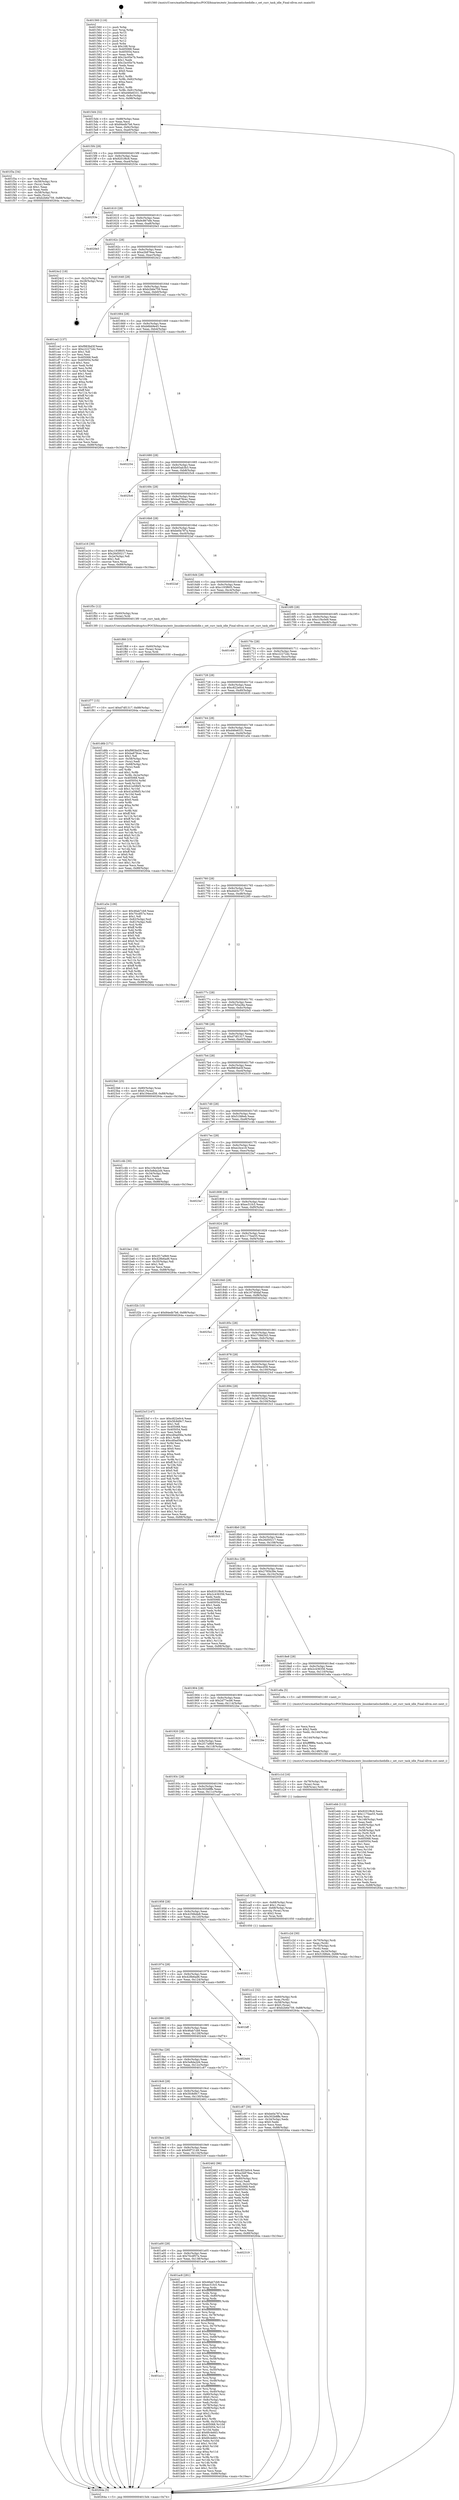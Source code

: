 digraph "0x401560" {
  label = "0x401560 (/mnt/c/Users/mathe/Desktop/tcc/POCII/binaries/extr_linuxkernelschedidle.c_set_curr_task_idle_Final-ollvm.out::main(0))"
  labelloc = "t"
  node[shape=record]

  Entry [label="",width=0.3,height=0.3,shape=circle,fillcolor=black,style=filled]
  "0x4015d4" [label="{
     0x4015d4 [32]\l
     | [instrs]\l
     &nbsp;&nbsp;0x4015d4 \<+6\>: mov -0x88(%rbp),%eax\l
     &nbsp;&nbsp;0x4015da \<+2\>: mov %eax,%ecx\l
     &nbsp;&nbsp;0x4015dc \<+6\>: sub $0x84edb7b6,%ecx\l
     &nbsp;&nbsp;0x4015e2 \<+6\>: mov %eax,-0x9c(%rbp)\l
     &nbsp;&nbsp;0x4015e8 \<+6\>: mov %ecx,-0xa0(%rbp)\l
     &nbsp;&nbsp;0x4015ee \<+6\>: je 0000000000401f3a \<main+0x9da\>\l
  }"]
  "0x401f3a" [label="{
     0x401f3a [34]\l
     | [instrs]\l
     &nbsp;&nbsp;0x401f3a \<+2\>: xor %eax,%eax\l
     &nbsp;&nbsp;0x401f3c \<+4\>: mov -0x58(%rbp),%rcx\l
     &nbsp;&nbsp;0x401f40 \<+2\>: mov (%rcx),%edx\l
     &nbsp;&nbsp;0x401f42 \<+3\>: sub $0x1,%eax\l
     &nbsp;&nbsp;0x401f45 \<+2\>: sub %eax,%edx\l
     &nbsp;&nbsp;0x401f47 \<+4\>: mov -0x58(%rbp),%rcx\l
     &nbsp;&nbsp;0x401f4b \<+2\>: mov %edx,(%rcx)\l
     &nbsp;&nbsp;0x401f4d \<+10\>: movl $0xb2b6e759,-0x88(%rbp)\l
     &nbsp;&nbsp;0x401f57 \<+5\>: jmp 000000000040264a \<main+0x10ea\>\l
  }"]
  "0x4015f4" [label="{
     0x4015f4 [28]\l
     | [instrs]\l
     &nbsp;&nbsp;0x4015f4 \<+5\>: jmp 00000000004015f9 \<main+0x99\>\l
     &nbsp;&nbsp;0x4015f9 \<+6\>: mov -0x9c(%rbp),%eax\l
     &nbsp;&nbsp;0x4015ff \<+5\>: sub $0x9201f6c6,%eax\l
     &nbsp;&nbsp;0x401604 \<+6\>: mov %eax,-0xa4(%rbp)\l
     &nbsp;&nbsp;0x40160a \<+6\>: je 000000000040253e \<main+0xfde\>\l
  }"]
  Exit [label="",width=0.3,height=0.3,shape=circle,fillcolor=black,style=filled,peripheries=2]
  "0x40253e" [label="{
     0x40253e\l
  }", style=dashed]
  "0x401610" [label="{
     0x401610 [28]\l
     | [instrs]\l
     &nbsp;&nbsp;0x401610 \<+5\>: jmp 0000000000401615 \<main+0xb5\>\l
     &nbsp;&nbsp;0x401615 \<+6\>: mov -0x9c(%rbp),%eax\l
     &nbsp;&nbsp;0x40161b \<+5\>: sub $0x9c867efe,%eax\l
     &nbsp;&nbsp;0x401620 \<+6\>: mov %eax,-0xa8(%rbp)\l
     &nbsp;&nbsp;0x401626 \<+6\>: je 00000000004020e3 \<main+0xb83\>\l
  }"]
  "0x401f77" [label="{
     0x401f77 [15]\l
     | [instrs]\l
     &nbsp;&nbsp;0x401f77 \<+10\>: movl $0xd7df1317,-0x88(%rbp)\l
     &nbsp;&nbsp;0x401f81 \<+5\>: jmp 000000000040264a \<main+0x10ea\>\l
  }"]
  "0x4020e3" [label="{
     0x4020e3\l
  }", style=dashed]
  "0x40162c" [label="{
     0x40162c [28]\l
     | [instrs]\l
     &nbsp;&nbsp;0x40162c \<+5\>: jmp 0000000000401631 \<main+0xd1\>\l
     &nbsp;&nbsp;0x401631 \<+6\>: mov -0x9c(%rbp),%eax\l
     &nbsp;&nbsp;0x401637 \<+5\>: sub $0xa2b876ea,%eax\l
     &nbsp;&nbsp;0x40163c \<+6\>: mov %eax,-0xac(%rbp)\l
     &nbsp;&nbsp;0x401642 \<+6\>: je 00000000004024c2 \<main+0xf62\>\l
  }"]
  "0x401f68" [label="{
     0x401f68 [15]\l
     | [instrs]\l
     &nbsp;&nbsp;0x401f68 \<+4\>: mov -0x60(%rbp),%rax\l
     &nbsp;&nbsp;0x401f6c \<+3\>: mov (%rax),%rax\l
     &nbsp;&nbsp;0x401f6f \<+3\>: mov %rax,%rdi\l
     &nbsp;&nbsp;0x401f72 \<+5\>: call 0000000000401030 \<free@plt\>\l
     | [calls]\l
     &nbsp;&nbsp;0x401030 \{1\} (unknown)\l
  }"]
  "0x4024c2" [label="{
     0x4024c2 [18]\l
     | [instrs]\l
     &nbsp;&nbsp;0x4024c2 \<+3\>: mov -0x2c(%rbp),%eax\l
     &nbsp;&nbsp;0x4024c5 \<+4\>: lea -0x28(%rbp),%rsp\l
     &nbsp;&nbsp;0x4024c9 \<+1\>: pop %rbx\l
     &nbsp;&nbsp;0x4024ca \<+2\>: pop %r12\l
     &nbsp;&nbsp;0x4024cc \<+2\>: pop %r13\l
     &nbsp;&nbsp;0x4024ce \<+2\>: pop %r14\l
     &nbsp;&nbsp;0x4024d0 \<+2\>: pop %r15\l
     &nbsp;&nbsp;0x4024d2 \<+1\>: pop %rbp\l
     &nbsp;&nbsp;0x4024d3 \<+1\>: ret\l
  }"]
  "0x401648" [label="{
     0x401648 [28]\l
     | [instrs]\l
     &nbsp;&nbsp;0x401648 \<+5\>: jmp 000000000040164d \<main+0xed\>\l
     &nbsp;&nbsp;0x40164d \<+6\>: mov -0x9c(%rbp),%eax\l
     &nbsp;&nbsp;0x401653 \<+5\>: sub $0xb2b6e759,%eax\l
     &nbsp;&nbsp;0x401658 \<+6\>: mov %eax,-0xb0(%rbp)\l
     &nbsp;&nbsp;0x40165e \<+6\>: je 0000000000401ce2 \<main+0x782\>\l
  }"]
  "0x401ebb" [label="{
     0x401ebb [112]\l
     | [instrs]\l
     &nbsp;&nbsp;0x401ebb \<+5\>: mov $0x9201f6c6,%ecx\l
     &nbsp;&nbsp;0x401ec0 \<+5\>: mov $0x1175ee55,%edx\l
     &nbsp;&nbsp;0x401ec5 \<+2\>: xor %esi,%esi\l
     &nbsp;&nbsp;0x401ec7 \<+6\>: mov -0x148(%rbp),%edi\l
     &nbsp;&nbsp;0x401ecd \<+3\>: imul %eax,%edi\l
     &nbsp;&nbsp;0x401ed0 \<+4\>: mov -0x60(%rbp),%r8\l
     &nbsp;&nbsp;0x401ed4 \<+3\>: mov (%r8),%r8\l
     &nbsp;&nbsp;0x401ed7 \<+4\>: mov -0x58(%rbp),%r9\l
     &nbsp;&nbsp;0x401edb \<+3\>: movslq (%r9),%r9\l
     &nbsp;&nbsp;0x401ede \<+4\>: mov %edi,(%r8,%r9,4)\l
     &nbsp;&nbsp;0x401ee2 \<+7\>: mov 0x405068,%eax\l
     &nbsp;&nbsp;0x401ee9 \<+7\>: mov 0x405054,%edi\l
     &nbsp;&nbsp;0x401ef0 \<+3\>: sub $0x1,%esi\l
     &nbsp;&nbsp;0x401ef3 \<+3\>: mov %eax,%r10d\l
     &nbsp;&nbsp;0x401ef6 \<+3\>: add %esi,%r10d\l
     &nbsp;&nbsp;0x401ef9 \<+4\>: imul %r10d,%eax\l
     &nbsp;&nbsp;0x401efd \<+3\>: and $0x1,%eax\l
     &nbsp;&nbsp;0x401f00 \<+3\>: cmp $0x0,%eax\l
     &nbsp;&nbsp;0x401f03 \<+4\>: sete %r11b\l
     &nbsp;&nbsp;0x401f07 \<+3\>: cmp $0xa,%edi\l
     &nbsp;&nbsp;0x401f0a \<+3\>: setl %bl\l
     &nbsp;&nbsp;0x401f0d \<+3\>: mov %r11b,%r14b\l
     &nbsp;&nbsp;0x401f10 \<+3\>: and %bl,%r14b\l
     &nbsp;&nbsp;0x401f13 \<+3\>: xor %bl,%r11b\l
     &nbsp;&nbsp;0x401f16 \<+3\>: or %r11b,%r14b\l
     &nbsp;&nbsp;0x401f19 \<+4\>: test $0x1,%r14b\l
     &nbsp;&nbsp;0x401f1d \<+3\>: cmovne %edx,%ecx\l
     &nbsp;&nbsp;0x401f20 \<+6\>: mov %ecx,-0x88(%rbp)\l
     &nbsp;&nbsp;0x401f26 \<+5\>: jmp 000000000040264a \<main+0x10ea\>\l
  }"]
  "0x401ce2" [label="{
     0x401ce2 [137]\l
     | [instrs]\l
     &nbsp;&nbsp;0x401ce2 \<+5\>: mov $0xf983bd3f,%eax\l
     &nbsp;&nbsp;0x401ce7 \<+5\>: mov $0xc22272dc,%ecx\l
     &nbsp;&nbsp;0x401cec \<+2\>: mov $0x1,%dl\l
     &nbsp;&nbsp;0x401cee \<+2\>: xor %esi,%esi\l
     &nbsp;&nbsp;0x401cf0 \<+7\>: mov 0x405068,%edi\l
     &nbsp;&nbsp;0x401cf7 \<+8\>: mov 0x405054,%r8d\l
     &nbsp;&nbsp;0x401cff \<+3\>: sub $0x1,%esi\l
     &nbsp;&nbsp;0x401d02 \<+3\>: mov %edi,%r9d\l
     &nbsp;&nbsp;0x401d05 \<+3\>: add %esi,%r9d\l
     &nbsp;&nbsp;0x401d08 \<+4\>: imul %r9d,%edi\l
     &nbsp;&nbsp;0x401d0c \<+3\>: and $0x1,%edi\l
     &nbsp;&nbsp;0x401d0f \<+3\>: cmp $0x0,%edi\l
     &nbsp;&nbsp;0x401d12 \<+4\>: sete %r10b\l
     &nbsp;&nbsp;0x401d16 \<+4\>: cmp $0xa,%r8d\l
     &nbsp;&nbsp;0x401d1a \<+4\>: setl %r11b\l
     &nbsp;&nbsp;0x401d1e \<+3\>: mov %r10b,%bl\l
     &nbsp;&nbsp;0x401d21 \<+3\>: xor $0xff,%bl\l
     &nbsp;&nbsp;0x401d24 \<+3\>: mov %r11b,%r14b\l
     &nbsp;&nbsp;0x401d27 \<+4\>: xor $0xff,%r14b\l
     &nbsp;&nbsp;0x401d2b \<+3\>: xor $0x0,%dl\l
     &nbsp;&nbsp;0x401d2e \<+3\>: mov %bl,%r15b\l
     &nbsp;&nbsp;0x401d31 \<+4\>: and $0x0,%r15b\l
     &nbsp;&nbsp;0x401d35 \<+3\>: and %dl,%r10b\l
     &nbsp;&nbsp;0x401d38 \<+3\>: mov %r14b,%r12b\l
     &nbsp;&nbsp;0x401d3b \<+4\>: and $0x0,%r12b\l
     &nbsp;&nbsp;0x401d3f \<+3\>: and %dl,%r11b\l
     &nbsp;&nbsp;0x401d42 \<+3\>: or %r10b,%r15b\l
     &nbsp;&nbsp;0x401d45 \<+3\>: or %r11b,%r12b\l
     &nbsp;&nbsp;0x401d48 \<+3\>: xor %r12b,%r15b\l
     &nbsp;&nbsp;0x401d4b \<+3\>: or %r14b,%bl\l
     &nbsp;&nbsp;0x401d4e \<+3\>: xor $0xff,%bl\l
     &nbsp;&nbsp;0x401d51 \<+3\>: or $0x0,%dl\l
     &nbsp;&nbsp;0x401d54 \<+2\>: and %dl,%bl\l
     &nbsp;&nbsp;0x401d56 \<+3\>: or %bl,%r15b\l
     &nbsp;&nbsp;0x401d59 \<+4\>: test $0x1,%r15b\l
     &nbsp;&nbsp;0x401d5d \<+3\>: cmovne %ecx,%eax\l
     &nbsp;&nbsp;0x401d60 \<+6\>: mov %eax,-0x88(%rbp)\l
     &nbsp;&nbsp;0x401d66 \<+5\>: jmp 000000000040264a \<main+0x10ea\>\l
  }"]
  "0x401664" [label="{
     0x401664 [28]\l
     | [instrs]\l
     &nbsp;&nbsp;0x401664 \<+5\>: jmp 0000000000401669 \<main+0x109\>\l
     &nbsp;&nbsp;0x401669 \<+6\>: mov -0x9c(%rbp),%eax\l
     &nbsp;&nbsp;0x40166f \<+5\>: sub $0xb6bb9e45,%eax\l
     &nbsp;&nbsp;0x401674 \<+6\>: mov %eax,-0xb4(%rbp)\l
     &nbsp;&nbsp;0x40167a \<+6\>: je 0000000000402254 \<main+0xcf4\>\l
  }"]
  "0x401e8f" [label="{
     0x401e8f [44]\l
     | [instrs]\l
     &nbsp;&nbsp;0x401e8f \<+2\>: xor %ecx,%ecx\l
     &nbsp;&nbsp;0x401e91 \<+5\>: mov $0x2,%edx\l
     &nbsp;&nbsp;0x401e96 \<+6\>: mov %edx,-0x144(%rbp)\l
     &nbsp;&nbsp;0x401e9c \<+1\>: cltd\l
     &nbsp;&nbsp;0x401e9d \<+6\>: mov -0x144(%rbp),%esi\l
     &nbsp;&nbsp;0x401ea3 \<+2\>: idiv %esi\l
     &nbsp;&nbsp;0x401ea5 \<+6\>: imul $0xfffffffe,%edx,%edx\l
     &nbsp;&nbsp;0x401eab \<+3\>: sub $0x1,%ecx\l
     &nbsp;&nbsp;0x401eae \<+2\>: sub %ecx,%edx\l
     &nbsp;&nbsp;0x401eb0 \<+6\>: mov %edx,-0x148(%rbp)\l
     &nbsp;&nbsp;0x401eb6 \<+5\>: call 0000000000401160 \<next_i\>\l
     | [calls]\l
     &nbsp;&nbsp;0x401160 \{1\} (/mnt/c/Users/mathe/Desktop/tcc/POCII/binaries/extr_linuxkernelschedidle.c_set_curr_task_idle_Final-ollvm.out::next_i)\l
  }"]
  "0x402254" [label="{
     0x402254\l
  }", style=dashed]
  "0x401680" [label="{
     0x401680 [28]\l
     | [instrs]\l
     &nbsp;&nbsp;0x401680 \<+5\>: jmp 0000000000401685 \<main+0x125\>\l
     &nbsp;&nbsp;0x401685 \<+6\>: mov -0x9c(%rbp),%eax\l
     &nbsp;&nbsp;0x40168b \<+5\>: sub $0xb93ab3b3,%eax\l
     &nbsp;&nbsp;0x401690 \<+6\>: mov %eax,-0xb8(%rbp)\l
     &nbsp;&nbsp;0x401696 \<+6\>: je 00000000004025c6 \<main+0x1066\>\l
  }"]
  "0x401cc2" [label="{
     0x401cc2 [32]\l
     | [instrs]\l
     &nbsp;&nbsp;0x401cc2 \<+4\>: mov -0x60(%rbp),%rdi\l
     &nbsp;&nbsp;0x401cc6 \<+3\>: mov %rax,(%rdi)\l
     &nbsp;&nbsp;0x401cc9 \<+4\>: mov -0x58(%rbp),%rax\l
     &nbsp;&nbsp;0x401ccd \<+6\>: movl $0x0,(%rax)\l
     &nbsp;&nbsp;0x401cd3 \<+10\>: movl $0xb2b6e759,-0x88(%rbp)\l
     &nbsp;&nbsp;0x401cdd \<+5\>: jmp 000000000040264a \<main+0x10ea\>\l
  }"]
  "0x4025c6" [label="{
     0x4025c6\l
  }", style=dashed]
  "0x40169c" [label="{
     0x40169c [28]\l
     | [instrs]\l
     &nbsp;&nbsp;0x40169c \<+5\>: jmp 00000000004016a1 \<main+0x141\>\l
     &nbsp;&nbsp;0x4016a1 \<+6\>: mov -0x9c(%rbp),%eax\l
     &nbsp;&nbsp;0x4016a7 \<+5\>: sub $0xba878cec,%eax\l
     &nbsp;&nbsp;0x4016ac \<+6\>: mov %eax,-0xbc(%rbp)\l
     &nbsp;&nbsp;0x4016b2 \<+6\>: je 0000000000401e16 \<main+0x8b6\>\l
  }"]
  "0x401c2d" [label="{
     0x401c2d [30]\l
     | [instrs]\l
     &nbsp;&nbsp;0x401c2d \<+4\>: mov -0x70(%rbp),%rdi\l
     &nbsp;&nbsp;0x401c31 \<+2\>: mov %eax,(%rdi)\l
     &nbsp;&nbsp;0x401c33 \<+4\>: mov -0x70(%rbp),%rdi\l
     &nbsp;&nbsp;0x401c37 \<+2\>: mov (%rdi),%eax\l
     &nbsp;&nbsp;0x401c39 \<+3\>: mov %eax,-0x34(%rbp)\l
     &nbsp;&nbsp;0x401c3c \<+10\>: movl $0x51fd6eb,-0x88(%rbp)\l
     &nbsp;&nbsp;0x401c46 \<+5\>: jmp 000000000040264a \<main+0x10ea\>\l
  }"]
  "0x401e16" [label="{
     0x401e16 [30]\l
     | [instrs]\l
     &nbsp;&nbsp;0x401e16 \<+5\>: mov $0xc193f605,%eax\l
     &nbsp;&nbsp;0x401e1b \<+5\>: mov $0x26d50217,%ecx\l
     &nbsp;&nbsp;0x401e20 \<+3\>: mov -0x2e(%rbp),%dl\l
     &nbsp;&nbsp;0x401e23 \<+3\>: test $0x1,%dl\l
     &nbsp;&nbsp;0x401e26 \<+3\>: cmovne %ecx,%eax\l
     &nbsp;&nbsp;0x401e29 \<+6\>: mov %eax,-0x88(%rbp)\l
     &nbsp;&nbsp;0x401e2f \<+5\>: jmp 000000000040264a \<main+0x10ea\>\l
  }"]
  "0x4016b8" [label="{
     0x4016b8 [28]\l
     | [instrs]\l
     &nbsp;&nbsp;0x4016b8 \<+5\>: jmp 00000000004016bd \<main+0x15d\>\l
     &nbsp;&nbsp;0x4016bd \<+6\>: mov -0x9c(%rbp),%eax\l
     &nbsp;&nbsp;0x4016c3 \<+5\>: sub $0xbe0a787a,%eax\l
     &nbsp;&nbsp;0x4016c8 \<+6\>: mov %eax,-0xc0(%rbp)\l
     &nbsp;&nbsp;0x4016ce \<+6\>: je 00000000004022af \<main+0xd4f\>\l
  }"]
  "0x401a1c" [label="{
     0x401a1c\l
  }", style=dashed]
  "0x4022af" [label="{
     0x4022af\l
  }", style=dashed]
  "0x4016d4" [label="{
     0x4016d4 [28]\l
     | [instrs]\l
     &nbsp;&nbsp;0x4016d4 \<+5\>: jmp 00000000004016d9 \<main+0x179\>\l
     &nbsp;&nbsp;0x4016d9 \<+6\>: mov -0x9c(%rbp),%eax\l
     &nbsp;&nbsp;0x4016df \<+5\>: sub $0xc193f605,%eax\l
     &nbsp;&nbsp;0x4016e4 \<+6\>: mov %eax,-0xc4(%rbp)\l
     &nbsp;&nbsp;0x4016ea \<+6\>: je 0000000000401f5c \<main+0x9fc\>\l
  }"]
  "0x401ac8" [label="{
     0x401ac8 [281]\l
     | [instrs]\l
     &nbsp;&nbsp;0x401ac8 \<+5\>: mov $0x46ab7cb9,%eax\l
     &nbsp;&nbsp;0x401acd \<+5\>: mov $0xec51fc5,%ecx\l
     &nbsp;&nbsp;0x401ad2 \<+3\>: mov %rsp,%rdx\l
     &nbsp;&nbsp;0x401ad5 \<+4\>: add $0xfffffffffffffff0,%rdx\l
     &nbsp;&nbsp;0x401ad9 \<+3\>: mov %rdx,%rsp\l
     &nbsp;&nbsp;0x401adc \<+4\>: mov %rdx,-0x80(%rbp)\l
     &nbsp;&nbsp;0x401ae0 \<+3\>: mov %rsp,%rdx\l
     &nbsp;&nbsp;0x401ae3 \<+4\>: add $0xfffffffffffffff0,%rdx\l
     &nbsp;&nbsp;0x401ae7 \<+3\>: mov %rdx,%rsp\l
     &nbsp;&nbsp;0x401aea \<+3\>: mov %rsp,%rsi\l
     &nbsp;&nbsp;0x401aed \<+4\>: add $0xfffffffffffffff0,%rsi\l
     &nbsp;&nbsp;0x401af1 \<+3\>: mov %rsi,%rsp\l
     &nbsp;&nbsp;0x401af4 \<+4\>: mov %rsi,-0x78(%rbp)\l
     &nbsp;&nbsp;0x401af8 \<+3\>: mov %rsp,%rsi\l
     &nbsp;&nbsp;0x401afb \<+4\>: add $0xfffffffffffffff0,%rsi\l
     &nbsp;&nbsp;0x401aff \<+3\>: mov %rsi,%rsp\l
     &nbsp;&nbsp;0x401b02 \<+4\>: mov %rsi,-0x70(%rbp)\l
     &nbsp;&nbsp;0x401b06 \<+3\>: mov %rsp,%rsi\l
     &nbsp;&nbsp;0x401b09 \<+4\>: add $0xfffffffffffffff0,%rsi\l
     &nbsp;&nbsp;0x401b0d \<+3\>: mov %rsi,%rsp\l
     &nbsp;&nbsp;0x401b10 \<+4\>: mov %rsi,-0x68(%rbp)\l
     &nbsp;&nbsp;0x401b14 \<+3\>: mov %rsp,%rsi\l
     &nbsp;&nbsp;0x401b17 \<+4\>: add $0xfffffffffffffff0,%rsi\l
     &nbsp;&nbsp;0x401b1b \<+3\>: mov %rsi,%rsp\l
     &nbsp;&nbsp;0x401b1e \<+4\>: mov %rsi,-0x60(%rbp)\l
     &nbsp;&nbsp;0x401b22 \<+3\>: mov %rsp,%rsi\l
     &nbsp;&nbsp;0x401b25 \<+4\>: add $0xfffffffffffffff0,%rsi\l
     &nbsp;&nbsp;0x401b29 \<+3\>: mov %rsi,%rsp\l
     &nbsp;&nbsp;0x401b2c \<+4\>: mov %rsi,-0x58(%rbp)\l
     &nbsp;&nbsp;0x401b30 \<+3\>: mov %rsp,%rsi\l
     &nbsp;&nbsp;0x401b33 \<+4\>: add $0xfffffffffffffff0,%rsi\l
     &nbsp;&nbsp;0x401b37 \<+3\>: mov %rsi,%rsp\l
     &nbsp;&nbsp;0x401b3a \<+4\>: mov %rsi,-0x50(%rbp)\l
     &nbsp;&nbsp;0x401b3e \<+3\>: mov %rsp,%rsi\l
     &nbsp;&nbsp;0x401b41 \<+4\>: add $0xfffffffffffffff0,%rsi\l
     &nbsp;&nbsp;0x401b45 \<+3\>: mov %rsi,%rsp\l
     &nbsp;&nbsp;0x401b48 \<+4\>: mov %rsi,-0x48(%rbp)\l
     &nbsp;&nbsp;0x401b4c \<+3\>: mov %rsp,%rsi\l
     &nbsp;&nbsp;0x401b4f \<+4\>: add $0xfffffffffffffff0,%rsi\l
     &nbsp;&nbsp;0x401b53 \<+3\>: mov %rsi,%rsp\l
     &nbsp;&nbsp;0x401b56 \<+4\>: mov %rsi,-0x40(%rbp)\l
     &nbsp;&nbsp;0x401b5a \<+4\>: mov -0x80(%rbp),%rsi\l
     &nbsp;&nbsp;0x401b5e \<+6\>: movl $0x0,(%rsi)\l
     &nbsp;&nbsp;0x401b64 \<+6\>: mov -0x8c(%rbp),%edi\l
     &nbsp;&nbsp;0x401b6a \<+2\>: mov %edi,(%rdx)\l
     &nbsp;&nbsp;0x401b6c \<+4\>: mov -0x78(%rbp),%rsi\l
     &nbsp;&nbsp;0x401b70 \<+7\>: mov -0x98(%rbp),%r8\l
     &nbsp;&nbsp;0x401b77 \<+3\>: mov %r8,(%rsi)\l
     &nbsp;&nbsp;0x401b7a \<+3\>: cmpl $0x2,(%rdx)\l
     &nbsp;&nbsp;0x401b7d \<+4\>: setne %r9b\l
     &nbsp;&nbsp;0x401b81 \<+4\>: and $0x1,%r9b\l
     &nbsp;&nbsp;0x401b85 \<+4\>: mov %r9b,-0x35(%rbp)\l
     &nbsp;&nbsp;0x401b89 \<+8\>: mov 0x405068,%r10d\l
     &nbsp;&nbsp;0x401b91 \<+8\>: mov 0x405054,%r11d\l
     &nbsp;&nbsp;0x401b99 \<+3\>: mov %r10d,%ebx\l
     &nbsp;&nbsp;0x401b9c \<+6\>: add $0x6fc4efd3,%ebx\l
     &nbsp;&nbsp;0x401ba2 \<+3\>: sub $0x1,%ebx\l
     &nbsp;&nbsp;0x401ba5 \<+6\>: sub $0x6fc4efd3,%ebx\l
     &nbsp;&nbsp;0x401bab \<+4\>: imul %ebx,%r10d\l
     &nbsp;&nbsp;0x401baf \<+4\>: and $0x1,%r10d\l
     &nbsp;&nbsp;0x401bb3 \<+4\>: cmp $0x0,%r10d\l
     &nbsp;&nbsp;0x401bb7 \<+4\>: sete %r9b\l
     &nbsp;&nbsp;0x401bbb \<+4\>: cmp $0xa,%r11d\l
     &nbsp;&nbsp;0x401bbf \<+4\>: setl %r14b\l
     &nbsp;&nbsp;0x401bc3 \<+3\>: mov %r9b,%r15b\l
     &nbsp;&nbsp;0x401bc6 \<+3\>: and %r14b,%r15b\l
     &nbsp;&nbsp;0x401bc9 \<+3\>: xor %r14b,%r9b\l
     &nbsp;&nbsp;0x401bcc \<+3\>: or %r9b,%r15b\l
     &nbsp;&nbsp;0x401bcf \<+4\>: test $0x1,%r15b\l
     &nbsp;&nbsp;0x401bd3 \<+3\>: cmovne %ecx,%eax\l
     &nbsp;&nbsp;0x401bd6 \<+6\>: mov %eax,-0x88(%rbp)\l
     &nbsp;&nbsp;0x401bdc \<+5\>: jmp 000000000040264a \<main+0x10ea\>\l
  }"]
  "0x401f5c" [label="{
     0x401f5c [12]\l
     | [instrs]\l
     &nbsp;&nbsp;0x401f5c \<+4\>: mov -0x60(%rbp),%rax\l
     &nbsp;&nbsp;0x401f60 \<+3\>: mov (%rax),%rdi\l
     &nbsp;&nbsp;0x401f63 \<+5\>: call 00000000004013f0 \<set_curr_task_idle\>\l
     | [calls]\l
     &nbsp;&nbsp;0x4013f0 \{1\} (/mnt/c/Users/mathe/Desktop/tcc/POCII/binaries/extr_linuxkernelschedidle.c_set_curr_task_idle_Final-ollvm.out::set_curr_task_idle)\l
  }"]
  "0x4016f0" [label="{
     0x4016f0 [28]\l
     | [instrs]\l
     &nbsp;&nbsp;0x4016f0 \<+5\>: jmp 00000000004016f5 \<main+0x195\>\l
     &nbsp;&nbsp;0x4016f5 \<+6\>: mov -0x9c(%rbp),%eax\l
     &nbsp;&nbsp;0x4016fb \<+5\>: sub $0xc1f4c0e9,%eax\l
     &nbsp;&nbsp;0x401700 \<+6\>: mov %eax,-0xc8(%rbp)\l
     &nbsp;&nbsp;0x401706 \<+6\>: je 0000000000401c69 \<main+0x709\>\l
  }"]
  "0x401a00" [label="{
     0x401a00 [28]\l
     | [instrs]\l
     &nbsp;&nbsp;0x401a00 \<+5\>: jmp 0000000000401a05 \<main+0x4a5\>\l
     &nbsp;&nbsp;0x401a05 \<+6\>: mov -0x9c(%rbp),%eax\l
     &nbsp;&nbsp;0x401a0b \<+5\>: sub $0x70cdf57e,%eax\l
     &nbsp;&nbsp;0x401a10 \<+6\>: mov %eax,-0x138(%rbp)\l
     &nbsp;&nbsp;0x401a16 \<+6\>: je 0000000000401ac8 \<main+0x568\>\l
  }"]
  "0x401c69" [label="{
     0x401c69\l
  }", style=dashed]
  "0x40170c" [label="{
     0x40170c [28]\l
     | [instrs]\l
     &nbsp;&nbsp;0x40170c \<+5\>: jmp 0000000000401711 \<main+0x1b1\>\l
     &nbsp;&nbsp;0x401711 \<+6\>: mov -0x9c(%rbp),%eax\l
     &nbsp;&nbsp;0x401717 \<+5\>: sub $0xc22272dc,%eax\l
     &nbsp;&nbsp;0x40171c \<+6\>: mov %eax,-0xcc(%rbp)\l
     &nbsp;&nbsp;0x401722 \<+6\>: je 0000000000401d6b \<main+0x80b\>\l
  }"]
  "0x402319" [label="{
     0x402319\l
  }", style=dashed]
  "0x401d6b" [label="{
     0x401d6b [171]\l
     | [instrs]\l
     &nbsp;&nbsp;0x401d6b \<+5\>: mov $0xf983bd3f,%eax\l
     &nbsp;&nbsp;0x401d70 \<+5\>: mov $0xba878cec,%ecx\l
     &nbsp;&nbsp;0x401d75 \<+2\>: mov $0x1,%dl\l
     &nbsp;&nbsp;0x401d77 \<+4\>: mov -0x58(%rbp),%rsi\l
     &nbsp;&nbsp;0x401d7b \<+2\>: mov (%rsi),%edi\l
     &nbsp;&nbsp;0x401d7d \<+4\>: mov -0x68(%rbp),%rsi\l
     &nbsp;&nbsp;0x401d81 \<+2\>: cmp (%rsi),%edi\l
     &nbsp;&nbsp;0x401d83 \<+4\>: setl %r8b\l
     &nbsp;&nbsp;0x401d87 \<+4\>: and $0x1,%r8b\l
     &nbsp;&nbsp;0x401d8b \<+4\>: mov %r8b,-0x2e(%rbp)\l
     &nbsp;&nbsp;0x401d8f \<+7\>: mov 0x405068,%edi\l
     &nbsp;&nbsp;0x401d96 \<+8\>: mov 0x405054,%r9d\l
     &nbsp;&nbsp;0x401d9e \<+3\>: mov %edi,%r10d\l
     &nbsp;&nbsp;0x401da1 \<+7\>: add $0x41a59bf3,%r10d\l
     &nbsp;&nbsp;0x401da8 \<+4\>: sub $0x1,%r10d\l
     &nbsp;&nbsp;0x401dac \<+7\>: sub $0x41a59bf3,%r10d\l
     &nbsp;&nbsp;0x401db3 \<+4\>: imul %r10d,%edi\l
     &nbsp;&nbsp;0x401db7 \<+3\>: and $0x1,%edi\l
     &nbsp;&nbsp;0x401dba \<+3\>: cmp $0x0,%edi\l
     &nbsp;&nbsp;0x401dbd \<+4\>: sete %r8b\l
     &nbsp;&nbsp;0x401dc1 \<+4\>: cmp $0xa,%r9d\l
     &nbsp;&nbsp;0x401dc5 \<+4\>: setl %r11b\l
     &nbsp;&nbsp;0x401dc9 \<+3\>: mov %r8b,%bl\l
     &nbsp;&nbsp;0x401dcc \<+3\>: xor $0xff,%bl\l
     &nbsp;&nbsp;0x401dcf \<+3\>: mov %r11b,%r14b\l
     &nbsp;&nbsp;0x401dd2 \<+4\>: xor $0xff,%r14b\l
     &nbsp;&nbsp;0x401dd6 \<+3\>: xor $0x0,%dl\l
     &nbsp;&nbsp;0x401dd9 \<+3\>: mov %bl,%r15b\l
     &nbsp;&nbsp;0x401ddc \<+4\>: and $0x0,%r15b\l
     &nbsp;&nbsp;0x401de0 \<+3\>: and %dl,%r8b\l
     &nbsp;&nbsp;0x401de3 \<+3\>: mov %r14b,%r12b\l
     &nbsp;&nbsp;0x401de6 \<+4\>: and $0x0,%r12b\l
     &nbsp;&nbsp;0x401dea \<+3\>: and %dl,%r11b\l
     &nbsp;&nbsp;0x401ded \<+3\>: or %r8b,%r15b\l
     &nbsp;&nbsp;0x401df0 \<+3\>: or %r11b,%r12b\l
     &nbsp;&nbsp;0x401df3 \<+3\>: xor %r12b,%r15b\l
     &nbsp;&nbsp;0x401df6 \<+3\>: or %r14b,%bl\l
     &nbsp;&nbsp;0x401df9 \<+3\>: xor $0xff,%bl\l
     &nbsp;&nbsp;0x401dfc \<+3\>: or $0x0,%dl\l
     &nbsp;&nbsp;0x401dff \<+2\>: and %dl,%bl\l
     &nbsp;&nbsp;0x401e01 \<+3\>: or %bl,%r15b\l
     &nbsp;&nbsp;0x401e04 \<+4\>: test $0x1,%r15b\l
     &nbsp;&nbsp;0x401e08 \<+3\>: cmovne %ecx,%eax\l
     &nbsp;&nbsp;0x401e0b \<+6\>: mov %eax,-0x88(%rbp)\l
     &nbsp;&nbsp;0x401e11 \<+5\>: jmp 000000000040264a \<main+0x10ea\>\l
  }"]
  "0x401728" [label="{
     0x401728 [28]\l
     | [instrs]\l
     &nbsp;&nbsp;0x401728 \<+5\>: jmp 000000000040172d \<main+0x1cd\>\l
     &nbsp;&nbsp;0x40172d \<+6\>: mov -0x9c(%rbp),%eax\l
     &nbsp;&nbsp;0x401733 \<+5\>: sub $0xc822e0c4,%eax\l
     &nbsp;&nbsp;0x401738 \<+6\>: mov %eax,-0xd0(%rbp)\l
     &nbsp;&nbsp;0x40173e \<+6\>: je 0000000000402635 \<main+0x10d5\>\l
  }"]
  "0x4019e4" [label="{
     0x4019e4 [28]\l
     | [instrs]\l
     &nbsp;&nbsp;0x4019e4 \<+5\>: jmp 00000000004019e9 \<main+0x489\>\l
     &nbsp;&nbsp;0x4019e9 \<+6\>: mov -0x9c(%rbp),%eax\l
     &nbsp;&nbsp;0x4019ef \<+5\>: sub $0x60f72149,%eax\l
     &nbsp;&nbsp;0x4019f4 \<+6\>: mov %eax,-0x134(%rbp)\l
     &nbsp;&nbsp;0x4019fa \<+6\>: je 0000000000402319 \<main+0xdb9\>\l
  }"]
  "0x402635" [label="{
     0x402635\l
  }", style=dashed]
  "0x401744" [label="{
     0x401744 [28]\l
     | [instrs]\l
     &nbsp;&nbsp;0x401744 \<+5\>: jmp 0000000000401749 \<main+0x1e9\>\l
     &nbsp;&nbsp;0x401749 \<+6\>: mov -0x9c(%rbp),%eax\l
     &nbsp;&nbsp;0x40174f \<+5\>: sub $0xd46e6331,%eax\l
     &nbsp;&nbsp;0x401754 \<+6\>: mov %eax,-0xd4(%rbp)\l
     &nbsp;&nbsp;0x40175a \<+6\>: je 0000000000401a5e \<main+0x4fe\>\l
  }"]
  "0x402462" [label="{
     0x402462 [96]\l
     | [instrs]\l
     &nbsp;&nbsp;0x402462 \<+5\>: mov $0xc822e0c4,%eax\l
     &nbsp;&nbsp;0x402467 \<+5\>: mov $0xa2b876ea,%ecx\l
     &nbsp;&nbsp;0x40246c \<+2\>: xor %edx,%edx\l
     &nbsp;&nbsp;0x40246e \<+4\>: mov -0x80(%rbp),%rsi\l
     &nbsp;&nbsp;0x402472 \<+2\>: mov (%rsi),%edi\l
     &nbsp;&nbsp;0x402474 \<+3\>: mov %edi,-0x2c(%rbp)\l
     &nbsp;&nbsp;0x402477 \<+7\>: mov 0x405068,%edi\l
     &nbsp;&nbsp;0x40247e \<+8\>: mov 0x405054,%r8d\l
     &nbsp;&nbsp;0x402486 \<+3\>: sub $0x1,%edx\l
     &nbsp;&nbsp;0x402489 \<+3\>: mov %edi,%r9d\l
     &nbsp;&nbsp;0x40248c \<+3\>: add %edx,%r9d\l
     &nbsp;&nbsp;0x40248f \<+4\>: imul %r9d,%edi\l
     &nbsp;&nbsp;0x402493 \<+3\>: and $0x1,%edi\l
     &nbsp;&nbsp;0x402496 \<+3\>: cmp $0x0,%edi\l
     &nbsp;&nbsp;0x402499 \<+4\>: sete %r10b\l
     &nbsp;&nbsp;0x40249d \<+4\>: cmp $0xa,%r8d\l
     &nbsp;&nbsp;0x4024a1 \<+4\>: setl %r11b\l
     &nbsp;&nbsp;0x4024a5 \<+3\>: mov %r10b,%bl\l
     &nbsp;&nbsp;0x4024a8 \<+3\>: and %r11b,%bl\l
     &nbsp;&nbsp;0x4024ab \<+3\>: xor %r11b,%r10b\l
     &nbsp;&nbsp;0x4024ae \<+3\>: or %r10b,%bl\l
     &nbsp;&nbsp;0x4024b1 \<+3\>: test $0x1,%bl\l
     &nbsp;&nbsp;0x4024b4 \<+3\>: cmovne %ecx,%eax\l
     &nbsp;&nbsp;0x4024b7 \<+6\>: mov %eax,-0x88(%rbp)\l
     &nbsp;&nbsp;0x4024bd \<+5\>: jmp 000000000040264a \<main+0x10ea\>\l
  }"]
  "0x401a5e" [label="{
     0x401a5e [106]\l
     | [instrs]\l
     &nbsp;&nbsp;0x401a5e \<+5\>: mov $0x46ab7cb9,%eax\l
     &nbsp;&nbsp;0x401a63 \<+5\>: mov $0x70cdf57e,%ecx\l
     &nbsp;&nbsp;0x401a68 \<+2\>: mov $0x1,%dl\l
     &nbsp;&nbsp;0x401a6a \<+7\>: mov -0x82(%rbp),%sil\l
     &nbsp;&nbsp;0x401a71 \<+7\>: mov -0x81(%rbp),%dil\l
     &nbsp;&nbsp;0x401a78 \<+3\>: mov %sil,%r8b\l
     &nbsp;&nbsp;0x401a7b \<+4\>: xor $0xff,%r8b\l
     &nbsp;&nbsp;0x401a7f \<+3\>: mov %dil,%r9b\l
     &nbsp;&nbsp;0x401a82 \<+4\>: xor $0xff,%r9b\l
     &nbsp;&nbsp;0x401a86 \<+3\>: xor $0x0,%dl\l
     &nbsp;&nbsp;0x401a89 \<+3\>: mov %r8b,%r10b\l
     &nbsp;&nbsp;0x401a8c \<+4\>: and $0x0,%r10b\l
     &nbsp;&nbsp;0x401a90 \<+3\>: and %dl,%sil\l
     &nbsp;&nbsp;0x401a93 \<+3\>: mov %r9b,%r11b\l
     &nbsp;&nbsp;0x401a96 \<+4\>: and $0x0,%r11b\l
     &nbsp;&nbsp;0x401a9a \<+3\>: and %dl,%dil\l
     &nbsp;&nbsp;0x401a9d \<+3\>: or %sil,%r10b\l
     &nbsp;&nbsp;0x401aa0 \<+3\>: or %dil,%r11b\l
     &nbsp;&nbsp;0x401aa3 \<+3\>: xor %r11b,%r10b\l
     &nbsp;&nbsp;0x401aa6 \<+3\>: or %r9b,%r8b\l
     &nbsp;&nbsp;0x401aa9 \<+4\>: xor $0xff,%r8b\l
     &nbsp;&nbsp;0x401aad \<+3\>: or $0x0,%dl\l
     &nbsp;&nbsp;0x401ab0 \<+3\>: and %dl,%r8b\l
     &nbsp;&nbsp;0x401ab3 \<+3\>: or %r8b,%r10b\l
     &nbsp;&nbsp;0x401ab6 \<+4\>: test $0x1,%r10b\l
     &nbsp;&nbsp;0x401aba \<+3\>: cmovne %ecx,%eax\l
     &nbsp;&nbsp;0x401abd \<+6\>: mov %eax,-0x88(%rbp)\l
     &nbsp;&nbsp;0x401ac3 \<+5\>: jmp 000000000040264a \<main+0x10ea\>\l
  }"]
  "0x401760" [label="{
     0x401760 [28]\l
     | [instrs]\l
     &nbsp;&nbsp;0x401760 \<+5\>: jmp 0000000000401765 \<main+0x205\>\l
     &nbsp;&nbsp;0x401765 \<+6\>: mov -0x9c(%rbp),%eax\l
     &nbsp;&nbsp;0x40176b \<+5\>: sub $0xd4d3c737,%eax\l
     &nbsp;&nbsp;0x401770 \<+6\>: mov %eax,-0xd8(%rbp)\l
     &nbsp;&nbsp;0x401776 \<+6\>: je 0000000000402285 \<main+0xd25\>\l
  }"]
  "0x40264a" [label="{
     0x40264a [5]\l
     | [instrs]\l
     &nbsp;&nbsp;0x40264a \<+5\>: jmp 00000000004015d4 \<main+0x74\>\l
  }"]
  "0x401560" [label="{
     0x401560 [116]\l
     | [instrs]\l
     &nbsp;&nbsp;0x401560 \<+1\>: push %rbp\l
     &nbsp;&nbsp;0x401561 \<+3\>: mov %rsp,%rbp\l
     &nbsp;&nbsp;0x401564 \<+2\>: push %r15\l
     &nbsp;&nbsp;0x401566 \<+2\>: push %r14\l
     &nbsp;&nbsp;0x401568 \<+2\>: push %r13\l
     &nbsp;&nbsp;0x40156a \<+2\>: push %r12\l
     &nbsp;&nbsp;0x40156c \<+1\>: push %rbx\l
     &nbsp;&nbsp;0x40156d \<+7\>: sub $0x168,%rsp\l
     &nbsp;&nbsp;0x401574 \<+7\>: mov 0x405068,%eax\l
     &nbsp;&nbsp;0x40157b \<+7\>: mov 0x405054,%ecx\l
     &nbsp;&nbsp;0x401582 \<+2\>: mov %eax,%edx\l
     &nbsp;&nbsp;0x401584 \<+6\>: add $0x1bc05e7b,%edx\l
     &nbsp;&nbsp;0x40158a \<+3\>: sub $0x1,%edx\l
     &nbsp;&nbsp;0x40158d \<+6\>: sub $0x1bc05e7b,%edx\l
     &nbsp;&nbsp;0x401593 \<+3\>: imul %edx,%eax\l
     &nbsp;&nbsp;0x401596 \<+3\>: and $0x1,%eax\l
     &nbsp;&nbsp;0x401599 \<+3\>: cmp $0x0,%eax\l
     &nbsp;&nbsp;0x40159c \<+4\>: sete %r8b\l
     &nbsp;&nbsp;0x4015a0 \<+4\>: and $0x1,%r8b\l
     &nbsp;&nbsp;0x4015a4 \<+7\>: mov %r8b,-0x82(%rbp)\l
     &nbsp;&nbsp;0x4015ab \<+3\>: cmp $0xa,%ecx\l
     &nbsp;&nbsp;0x4015ae \<+4\>: setl %r8b\l
     &nbsp;&nbsp;0x4015b2 \<+4\>: and $0x1,%r8b\l
     &nbsp;&nbsp;0x4015b6 \<+7\>: mov %r8b,-0x81(%rbp)\l
     &nbsp;&nbsp;0x4015bd \<+10\>: movl $0xd46e6331,-0x88(%rbp)\l
     &nbsp;&nbsp;0x4015c7 \<+6\>: mov %edi,-0x8c(%rbp)\l
     &nbsp;&nbsp;0x4015cd \<+7\>: mov %rsi,-0x98(%rbp)\l
  }"]
  "0x4019c8" [label="{
     0x4019c8 [28]\l
     | [instrs]\l
     &nbsp;&nbsp;0x4019c8 \<+5\>: jmp 00000000004019cd \<main+0x46d\>\l
     &nbsp;&nbsp;0x4019cd \<+6\>: mov -0x9c(%rbp),%eax\l
     &nbsp;&nbsp;0x4019d3 \<+5\>: sub $0x5fc8d9c7,%eax\l
     &nbsp;&nbsp;0x4019d8 \<+6\>: mov %eax,-0x130(%rbp)\l
     &nbsp;&nbsp;0x4019de \<+6\>: je 0000000000402462 \<main+0xf02\>\l
  }"]
  "0x402285" [label="{
     0x402285\l
  }", style=dashed]
  "0x40177c" [label="{
     0x40177c [28]\l
     | [instrs]\l
     &nbsp;&nbsp;0x40177c \<+5\>: jmp 0000000000401781 \<main+0x221\>\l
     &nbsp;&nbsp;0x401781 \<+6\>: mov -0x9c(%rbp),%eax\l
     &nbsp;&nbsp;0x401787 \<+5\>: sub $0xd7b5a28a,%eax\l
     &nbsp;&nbsp;0x40178c \<+6\>: mov %eax,-0xdc(%rbp)\l
     &nbsp;&nbsp;0x401792 \<+6\>: je 00000000004020c5 \<main+0xb65\>\l
  }"]
  "0x401c87" [label="{
     0x401c87 [30]\l
     | [instrs]\l
     &nbsp;&nbsp;0x401c87 \<+5\>: mov $0xbe0a787a,%eax\l
     &nbsp;&nbsp;0x401c8c \<+5\>: mov $0x302b8ffe,%ecx\l
     &nbsp;&nbsp;0x401c91 \<+3\>: mov -0x34(%rbp),%edx\l
     &nbsp;&nbsp;0x401c94 \<+3\>: cmp $0x0,%edx\l
     &nbsp;&nbsp;0x401c97 \<+3\>: cmove %ecx,%eax\l
     &nbsp;&nbsp;0x401c9a \<+6\>: mov %eax,-0x88(%rbp)\l
     &nbsp;&nbsp;0x401ca0 \<+5\>: jmp 000000000040264a \<main+0x10ea\>\l
  }"]
  "0x4020c5" [label="{
     0x4020c5\l
  }", style=dashed]
  "0x401798" [label="{
     0x401798 [28]\l
     | [instrs]\l
     &nbsp;&nbsp;0x401798 \<+5\>: jmp 000000000040179d \<main+0x23d\>\l
     &nbsp;&nbsp;0x40179d \<+6\>: mov -0x9c(%rbp),%eax\l
     &nbsp;&nbsp;0x4017a3 \<+5\>: sub $0xd7df1317,%eax\l
     &nbsp;&nbsp;0x4017a8 \<+6\>: mov %eax,-0xe0(%rbp)\l
     &nbsp;&nbsp;0x4017ae \<+6\>: je 00000000004023b6 \<main+0xe56\>\l
  }"]
  "0x4019ac" [label="{
     0x4019ac [28]\l
     | [instrs]\l
     &nbsp;&nbsp;0x4019ac \<+5\>: jmp 00000000004019b1 \<main+0x451\>\l
     &nbsp;&nbsp;0x4019b1 \<+6\>: mov -0x9c(%rbp),%eax\l
     &nbsp;&nbsp;0x4019b7 \<+5\>: sub $0x5e8da2d4,%eax\l
     &nbsp;&nbsp;0x4019bc \<+6\>: mov %eax,-0x12c(%rbp)\l
     &nbsp;&nbsp;0x4019c2 \<+6\>: je 0000000000401c87 \<main+0x727\>\l
  }"]
  "0x4023b6" [label="{
     0x4023b6 [25]\l
     | [instrs]\l
     &nbsp;&nbsp;0x4023b6 \<+4\>: mov -0x80(%rbp),%rax\l
     &nbsp;&nbsp;0x4023ba \<+6\>: movl $0x0,(%rax)\l
     &nbsp;&nbsp;0x4023c0 \<+10\>: movl $0x194ecd58,-0x88(%rbp)\l
     &nbsp;&nbsp;0x4023ca \<+5\>: jmp 000000000040264a \<main+0x10ea\>\l
  }"]
  "0x4017b4" [label="{
     0x4017b4 [28]\l
     | [instrs]\l
     &nbsp;&nbsp;0x4017b4 \<+5\>: jmp 00000000004017b9 \<main+0x259\>\l
     &nbsp;&nbsp;0x4017b9 \<+6\>: mov -0x9c(%rbp),%eax\l
     &nbsp;&nbsp;0x4017bf \<+5\>: sub $0xf983bd3f,%eax\l
     &nbsp;&nbsp;0x4017c4 \<+6\>: mov %eax,-0xe4(%rbp)\l
     &nbsp;&nbsp;0x4017ca \<+6\>: je 0000000000402519 \<main+0xfb9\>\l
  }"]
  "0x4024d4" [label="{
     0x4024d4\l
  }", style=dashed]
  "0x402519" [label="{
     0x402519\l
  }", style=dashed]
  "0x4017d0" [label="{
     0x4017d0 [28]\l
     | [instrs]\l
     &nbsp;&nbsp;0x4017d0 \<+5\>: jmp 00000000004017d5 \<main+0x275\>\l
     &nbsp;&nbsp;0x4017d5 \<+6\>: mov -0x9c(%rbp),%eax\l
     &nbsp;&nbsp;0x4017db \<+5\>: sub $0x51fd6eb,%eax\l
     &nbsp;&nbsp;0x4017e0 \<+6\>: mov %eax,-0xe8(%rbp)\l
     &nbsp;&nbsp;0x4017e6 \<+6\>: je 0000000000401c4b \<main+0x6eb\>\l
  }"]
  "0x401990" [label="{
     0x401990 [28]\l
     | [instrs]\l
     &nbsp;&nbsp;0x401990 \<+5\>: jmp 0000000000401995 \<main+0x435\>\l
     &nbsp;&nbsp;0x401995 \<+6\>: mov -0x9c(%rbp),%eax\l
     &nbsp;&nbsp;0x40199b \<+5\>: sub $0x46ab7cb9,%eax\l
     &nbsp;&nbsp;0x4019a0 \<+6\>: mov %eax,-0x128(%rbp)\l
     &nbsp;&nbsp;0x4019a6 \<+6\>: je 00000000004024d4 \<main+0xf74\>\l
  }"]
  "0x401c4b" [label="{
     0x401c4b [30]\l
     | [instrs]\l
     &nbsp;&nbsp;0x401c4b \<+5\>: mov $0xc1f4c0e9,%eax\l
     &nbsp;&nbsp;0x401c50 \<+5\>: mov $0x5e8da2d4,%ecx\l
     &nbsp;&nbsp;0x401c55 \<+3\>: mov -0x34(%rbp),%edx\l
     &nbsp;&nbsp;0x401c58 \<+3\>: cmp $0x1,%edx\l
     &nbsp;&nbsp;0x401c5b \<+3\>: cmovl %ecx,%eax\l
     &nbsp;&nbsp;0x401c5e \<+6\>: mov %eax,-0x88(%rbp)\l
     &nbsp;&nbsp;0x401c64 \<+5\>: jmp 000000000040264a \<main+0x10ea\>\l
  }"]
  "0x4017ec" [label="{
     0x4017ec [28]\l
     | [instrs]\l
     &nbsp;&nbsp;0x4017ec \<+5\>: jmp 00000000004017f1 \<main+0x291\>\l
     &nbsp;&nbsp;0x4017f1 \<+6\>: mov -0x9c(%rbp),%eax\l
     &nbsp;&nbsp;0x4017f7 \<+5\>: sub $0xe24ce18,%eax\l
     &nbsp;&nbsp;0x4017fc \<+6\>: mov %eax,-0xec(%rbp)\l
     &nbsp;&nbsp;0x401802 \<+6\>: je 00000000004023a7 \<main+0xe47\>\l
  }"]
  "0x401bff" [label="{
     0x401bff\l
  }", style=dashed]
  "0x4023a7" [label="{
     0x4023a7\l
  }", style=dashed]
  "0x401808" [label="{
     0x401808 [28]\l
     | [instrs]\l
     &nbsp;&nbsp;0x401808 \<+5\>: jmp 000000000040180d \<main+0x2ad\>\l
     &nbsp;&nbsp;0x40180d \<+6\>: mov -0x9c(%rbp),%eax\l
     &nbsp;&nbsp;0x401813 \<+5\>: sub $0xec51fc5,%eax\l
     &nbsp;&nbsp;0x401818 \<+6\>: mov %eax,-0xf0(%rbp)\l
     &nbsp;&nbsp;0x40181e \<+6\>: je 0000000000401be1 \<main+0x681\>\l
  }"]
  "0x401974" [label="{
     0x401974 [28]\l
     | [instrs]\l
     &nbsp;&nbsp;0x401974 \<+5\>: jmp 0000000000401979 \<main+0x419\>\l
     &nbsp;&nbsp;0x401979 \<+6\>: mov -0x9c(%rbp),%eax\l
     &nbsp;&nbsp;0x40197f \<+5\>: sub $0x428b6ad6,%eax\l
     &nbsp;&nbsp;0x401984 \<+6\>: mov %eax,-0x124(%rbp)\l
     &nbsp;&nbsp;0x40198a \<+6\>: je 0000000000401bff \<main+0x69f\>\l
  }"]
  "0x401be1" [label="{
     0x401be1 [30]\l
     | [instrs]\l
     &nbsp;&nbsp;0x401be1 \<+5\>: mov $0x2f17a9b9,%eax\l
     &nbsp;&nbsp;0x401be6 \<+5\>: mov $0x428b6ad6,%ecx\l
     &nbsp;&nbsp;0x401beb \<+3\>: mov -0x35(%rbp),%dl\l
     &nbsp;&nbsp;0x401bee \<+3\>: test $0x1,%dl\l
     &nbsp;&nbsp;0x401bf1 \<+3\>: cmovne %ecx,%eax\l
     &nbsp;&nbsp;0x401bf4 \<+6\>: mov %eax,-0x88(%rbp)\l
     &nbsp;&nbsp;0x401bfa \<+5\>: jmp 000000000040264a \<main+0x10ea\>\l
  }"]
  "0x401824" [label="{
     0x401824 [28]\l
     | [instrs]\l
     &nbsp;&nbsp;0x401824 \<+5\>: jmp 0000000000401829 \<main+0x2c9\>\l
     &nbsp;&nbsp;0x401829 \<+6\>: mov -0x9c(%rbp),%eax\l
     &nbsp;&nbsp;0x40182f \<+5\>: sub $0x1175ee55,%eax\l
     &nbsp;&nbsp;0x401834 \<+6\>: mov %eax,-0xf4(%rbp)\l
     &nbsp;&nbsp;0x40183a \<+6\>: je 0000000000401f2b \<main+0x9cb\>\l
  }"]
  "0x402621" [label="{
     0x402621\l
  }", style=dashed]
  "0x401f2b" [label="{
     0x401f2b [15]\l
     | [instrs]\l
     &nbsp;&nbsp;0x401f2b \<+10\>: movl $0x84edb7b6,-0x88(%rbp)\l
     &nbsp;&nbsp;0x401f35 \<+5\>: jmp 000000000040264a \<main+0x10ea\>\l
  }"]
  "0x401840" [label="{
     0x401840 [28]\l
     | [instrs]\l
     &nbsp;&nbsp;0x401840 \<+5\>: jmp 0000000000401845 \<main+0x2e5\>\l
     &nbsp;&nbsp;0x401845 \<+6\>: mov -0x9c(%rbp),%eax\l
     &nbsp;&nbsp;0x40184b \<+5\>: sub $0x167d0daf,%eax\l
     &nbsp;&nbsp;0x401850 \<+6\>: mov %eax,-0xf8(%rbp)\l
     &nbsp;&nbsp;0x401856 \<+6\>: je 00000000004025a1 \<main+0x1041\>\l
  }"]
  "0x401958" [label="{
     0x401958 [28]\l
     | [instrs]\l
     &nbsp;&nbsp;0x401958 \<+5\>: jmp 000000000040195d \<main+0x3fd\>\l
     &nbsp;&nbsp;0x40195d \<+6\>: mov -0x9c(%rbp),%eax\l
     &nbsp;&nbsp;0x401963 \<+5\>: sub $0x4256bde8,%eax\l
     &nbsp;&nbsp;0x401968 \<+6\>: mov %eax,-0x120(%rbp)\l
     &nbsp;&nbsp;0x40196e \<+6\>: je 0000000000402621 \<main+0x10c1\>\l
  }"]
  "0x4025a1" [label="{
     0x4025a1\l
  }", style=dashed]
  "0x40185c" [label="{
     0x40185c [28]\l
     | [instrs]\l
     &nbsp;&nbsp;0x40185c \<+5\>: jmp 0000000000401861 \<main+0x301\>\l
     &nbsp;&nbsp;0x401861 \<+6\>: mov -0x9c(%rbp),%eax\l
     &nbsp;&nbsp;0x401867 \<+5\>: sub $0x1708d343,%eax\l
     &nbsp;&nbsp;0x40186c \<+6\>: mov %eax,-0xfc(%rbp)\l
     &nbsp;&nbsp;0x401872 \<+6\>: je 0000000000402176 \<main+0xc16\>\l
  }"]
  "0x401ca5" [label="{
     0x401ca5 [29]\l
     | [instrs]\l
     &nbsp;&nbsp;0x401ca5 \<+4\>: mov -0x68(%rbp),%rax\l
     &nbsp;&nbsp;0x401ca9 \<+6\>: movl $0x1,(%rax)\l
     &nbsp;&nbsp;0x401caf \<+4\>: mov -0x68(%rbp),%rax\l
     &nbsp;&nbsp;0x401cb3 \<+3\>: movslq (%rax),%rax\l
     &nbsp;&nbsp;0x401cb6 \<+4\>: shl $0x2,%rax\l
     &nbsp;&nbsp;0x401cba \<+3\>: mov %rax,%rdi\l
     &nbsp;&nbsp;0x401cbd \<+5\>: call 0000000000401050 \<malloc@plt\>\l
     | [calls]\l
     &nbsp;&nbsp;0x401050 \{1\} (unknown)\l
  }"]
  "0x402176" [label="{
     0x402176\l
  }", style=dashed]
  "0x401878" [label="{
     0x401878 [28]\l
     | [instrs]\l
     &nbsp;&nbsp;0x401878 \<+5\>: jmp 000000000040187d \<main+0x31d\>\l
     &nbsp;&nbsp;0x40187d \<+6\>: mov -0x9c(%rbp),%eax\l
     &nbsp;&nbsp;0x401883 \<+5\>: sub $0x194ecd58,%eax\l
     &nbsp;&nbsp;0x401888 \<+6\>: mov %eax,-0x100(%rbp)\l
     &nbsp;&nbsp;0x40188e \<+6\>: je 00000000004023cf \<main+0xe6f\>\l
  }"]
  "0x40193c" [label="{
     0x40193c [28]\l
     | [instrs]\l
     &nbsp;&nbsp;0x40193c \<+5\>: jmp 0000000000401941 \<main+0x3e1\>\l
     &nbsp;&nbsp;0x401941 \<+6\>: mov -0x9c(%rbp),%eax\l
     &nbsp;&nbsp;0x401947 \<+5\>: sub $0x302b8ffe,%eax\l
     &nbsp;&nbsp;0x40194c \<+6\>: mov %eax,-0x11c(%rbp)\l
     &nbsp;&nbsp;0x401952 \<+6\>: je 0000000000401ca5 \<main+0x745\>\l
  }"]
  "0x4023cf" [label="{
     0x4023cf [147]\l
     | [instrs]\l
     &nbsp;&nbsp;0x4023cf \<+5\>: mov $0xc822e0c4,%eax\l
     &nbsp;&nbsp;0x4023d4 \<+5\>: mov $0x5fc8d9c7,%ecx\l
     &nbsp;&nbsp;0x4023d9 \<+2\>: mov $0x1,%dl\l
     &nbsp;&nbsp;0x4023db \<+7\>: mov 0x405068,%esi\l
     &nbsp;&nbsp;0x4023e2 \<+7\>: mov 0x405054,%edi\l
     &nbsp;&nbsp;0x4023e9 \<+3\>: mov %esi,%r8d\l
     &nbsp;&nbsp;0x4023ec \<+7\>: add $0xcd0ad56a,%r8d\l
     &nbsp;&nbsp;0x4023f3 \<+4\>: sub $0x1,%r8d\l
     &nbsp;&nbsp;0x4023f7 \<+7\>: sub $0xcd0ad56a,%r8d\l
     &nbsp;&nbsp;0x4023fe \<+4\>: imul %r8d,%esi\l
     &nbsp;&nbsp;0x402402 \<+3\>: and $0x1,%esi\l
     &nbsp;&nbsp;0x402405 \<+3\>: cmp $0x0,%esi\l
     &nbsp;&nbsp;0x402408 \<+4\>: sete %r9b\l
     &nbsp;&nbsp;0x40240c \<+3\>: cmp $0xa,%edi\l
     &nbsp;&nbsp;0x40240f \<+4\>: setl %r10b\l
     &nbsp;&nbsp;0x402413 \<+3\>: mov %r9b,%r11b\l
     &nbsp;&nbsp;0x402416 \<+4\>: xor $0xff,%r11b\l
     &nbsp;&nbsp;0x40241a \<+3\>: mov %r10b,%bl\l
     &nbsp;&nbsp;0x40241d \<+3\>: xor $0xff,%bl\l
     &nbsp;&nbsp;0x402420 \<+3\>: xor $0x0,%dl\l
     &nbsp;&nbsp;0x402423 \<+3\>: mov %r11b,%r14b\l
     &nbsp;&nbsp;0x402426 \<+4\>: and $0x0,%r14b\l
     &nbsp;&nbsp;0x40242a \<+3\>: and %dl,%r9b\l
     &nbsp;&nbsp;0x40242d \<+3\>: mov %bl,%r15b\l
     &nbsp;&nbsp;0x402430 \<+4\>: and $0x0,%r15b\l
     &nbsp;&nbsp;0x402434 \<+3\>: and %dl,%r10b\l
     &nbsp;&nbsp;0x402437 \<+3\>: or %r9b,%r14b\l
     &nbsp;&nbsp;0x40243a \<+3\>: or %r10b,%r15b\l
     &nbsp;&nbsp;0x40243d \<+3\>: xor %r15b,%r14b\l
     &nbsp;&nbsp;0x402440 \<+3\>: or %bl,%r11b\l
     &nbsp;&nbsp;0x402443 \<+4\>: xor $0xff,%r11b\l
     &nbsp;&nbsp;0x402447 \<+3\>: or $0x0,%dl\l
     &nbsp;&nbsp;0x40244a \<+3\>: and %dl,%r11b\l
     &nbsp;&nbsp;0x40244d \<+3\>: or %r11b,%r14b\l
     &nbsp;&nbsp;0x402450 \<+4\>: test $0x1,%r14b\l
     &nbsp;&nbsp;0x402454 \<+3\>: cmovne %ecx,%eax\l
     &nbsp;&nbsp;0x402457 \<+6\>: mov %eax,-0x88(%rbp)\l
     &nbsp;&nbsp;0x40245d \<+5\>: jmp 000000000040264a \<main+0x10ea\>\l
  }"]
  "0x401894" [label="{
     0x401894 [28]\l
     | [instrs]\l
     &nbsp;&nbsp;0x401894 \<+5\>: jmp 0000000000401899 \<main+0x339\>\l
     &nbsp;&nbsp;0x401899 \<+6\>: mov -0x9c(%rbp),%eax\l
     &nbsp;&nbsp;0x40189f \<+5\>: sub $0x1d633d2d,%eax\l
     &nbsp;&nbsp;0x4018a4 \<+6\>: mov %eax,-0x104(%rbp)\l
     &nbsp;&nbsp;0x4018aa \<+6\>: je 0000000000401fc3 \<main+0xa63\>\l
  }"]
  "0x401c1d" [label="{
     0x401c1d [16]\l
     | [instrs]\l
     &nbsp;&nbsp;0x401c1d \<+4\>: mov -0x78(%rbp),%rax\l
     &nbsp;&nbsp;0x401c21 \<+3\>: mov (%rax),%rax\l
     &nbsp;&nbsp;0x401c24 \<+4\>: mov 0x8(%rax),%rdi\l
     &nbsp;&nbsp;0x401c28 \<+5\>: call 0000000000401060 \<atoi@plt\>\l
     | [calls]\l
     &nbsp;&nbsp;0x401060 \{1\} (unknown)\l
  }"]
  "0x401fc3" [label="{
     0x401fc3\l
  }", style=dashed]
  "0x4018b0" [label="{
     0x4018b0 [28]\l
     | [instrs]\l
     &nbsp;&nbsp;0x4018b0 \<+5\>: jmp 00000000004018b5 \<main+0x355\>\l
     &nbsp;&nbsp;0x4018b5 \<+6\>: mov -0x9c(%rbp),%eax\l
     &nbsp;&nbsp;0x4018bb \<+5\>: sub $0x26d50217,%eax\l
     &nbsp;&nbsp;0x4018c0 \<+6\>: mov %eax,-0x108(%rbp)\l
     &nbsp;&nbsp;0x4018c6 \<+6\>: je 0000000000401e34 \<main+0x8d4\>\l
  }"]
  "0x401920" [label="{
     0x401920 [28]\l
     | [instrs]\l
     &nbsp;&nbsp;0x401920 \<+5\>: jmp 0000000000401925 \<main+0x3c5\>\l
     &nbsp;&nbsp;0x401925 \<+6\>: mov -0x9c(%rbp),%eax\l
     &nbsp;&nbsp;0x40192b \<+5\>: sub $0x2f17a9b9,%eax\l
     &nbsp;&nbsp;0x401930 \<+6\>: mov %eax,-0x118(%rbp)\l
     &nbsp;&nbsp;0x401936 \<+6\>: je 0000000000401c1d \<main+0x6bd\>\l
  }"]
  "0x401e34" [label="{
     0x401e34 [86]\l
     | [instrs]\l
     &nbsp;&nbsp;0x401e34 \<+5\>: mov $0x9201f6c6,%eax\l
     &nbsp;&nbsp;0x401e39 \<+5\>: mov $0x2c436356,%ecx\l
     &nbsp;&nbsp;0x401e3e \<+2\>: xor %edx,%edx\l
     &nbsp;&nbsp;0x401e40 \<+7\>: mov 0x405068,%esi\l
     &nbsp;&nbsp;0x401e47 \<+7\>: mov 0x405054,%edi\l
     &nbsp;&nbsp;0x401e4e \<+3\>: sub $0x1,%edx\l
     &nbsp;&nbsp;0x401e51 \<+3\>: mov %esi,%r8d\l
     &nbsp;&nbsp;0x401e54 \<+3\>: add %edx,%r8d\l
     &nbsp;&nbsp;0x401e57 \<+4\>: imul %r8d,%esi\l
     &nbsp;&nbsp;0x401e5b \<+3\>: and $0x1,%esi\l
     &nbsp;&nbsp;0x401e5e \<+3\>: cmp $0x0,%esi\l
     &nbsp;&nbsp;0x401e61 \<+4\>: sete %r9b\l
     &nbsp;&nbsp;0x401e65 \<+3\>: cmp $0xa,%edi\l
     &nbsp;&nbsp;0x401e68 \<+4\>: setl %r10b\l
     &nbsp;&nbsp;0x401e6c \<+3\>: mov %r9b,%r11b\l
     &nbsp;&nbsp;0x401e6f \<+3\>: and %r10b,%r11b\l
     &nbsp;&nbsp;0x401e72 \<+3\>: xor %r10b,%r9b\l
     &nbsp;&nbsp;0x401e75 \<+3\>: or %r9b,%r11b\l
     &nbsp;&nbsp;0x401e78 \<+4\>: test $0x1,%r11b\l
     &nbsp;&nbsp;0x401e7c \<+3\>: cmovne %ecx,%eax\l
     &nbsp;&nbsp;0x401e7f \<+6\>: mov %eax,-0x88(%rbp)\l
     &nbsp;&nbsp;0x401e85 \<+5\>: jmp 000000000040264a \<main+0x10ea\>\l
  }"]
  "0x4018cc" [label="{
     0x4018cc [28]\l
     | [instrs]\l
     &nbsp;&nbsp;0x4018cc \<+5\>: jmp 00000000004018d1 \<main+0x371\>\l
     &nbsp;&nbsp;0x4018d1 \<+6\>: mov -0x9c(%rbp),%eax\l
     &nbsp;&nbsp;0x4018d7 \<+5\>: sub $0x2785b39e,%eax\l
     &nbsp;&nbsp;0x4018dc \<+6\>: mov %eax,-0x10c(%rbp)\l
     &nbsp;&nbsp;0x4018e2 \<+6\>: je 0000000000402056 \<main+0xaf6\>\l
  }"]
  "0x4022be" [label="{
     0x4022be\l
  }", style=dashed]
  "0x402056" [label="{
     0x402056\l
  }", style=dashed]
  "0x4018e8" [label="{
     0x4018e8 [28]\l
     | [instrs]\l
     &nbsp;&nbsp;0x4018e8 \<+5\>: jmp 00000000004018ed \<main+0x38d\>\l
     &nbsp;&nbsp;0x4018ed \<+6\>: mov -0x9c(%rbp),%eax\l
     &nbsp;&nbsp;0x4018f3 \<+5\>: sub $0x2c436356,%eax\l
     &nbsp;&nbsp;0x4018f8 \<+6\>: mov %eax,-0x110(%rbp)\l
     &nbsp;&nbsp;0x4018fe \<+6\>: je 0000000000401e8a \<main+0x92a\>\l
  }"]
  "0x401904" [label="{
     0x401904 [28]\l
     | [instrs]\l
     &nbsp;&nbsp;0x401904 \<+5\>: jmp 0000000000401909 \<main+0x3a9\>\l
     &nbsp;&nbsp;0x401909 \<+6\>: mov -0x9c(%rbp),%eax\l
     &nbsp;&nbsp;0x40190f \<+5\>: sub $0x2d77ecb6,%eax\l
     &nbsp;&nbsp;0x401914 \<+6\>: mov %eax,-0x114(%rbp)\l
     &nbsp;&nbsp;0x40191a \<+6\>: je 00000000004022be \<main+0xd5e\>\l
  }"]
  "0x401e8a" [label="{
     0x401e8a [5]\l
     | [instrs]\l
     &nbsp;&nbsp;0x401e8a \<+5\>: call 0000000000401160 \<next_i\>\l
     | [calls]\l
     &nbsp;&nbsp;0x401160 \{1\} (/mnt/c/Users/mathe/Desktop/tcc/POCII/binaries/extr_linuxkernelschedidle.c_set_curr_task_idle_Final-ollvm.out::next_i)\l
  }"]
  Entry -> "0x401560" [label=" 1"]
  "0x4015d4" -> "0x401f3a" [label=" 1"]
  "0x4015d4" -> "0x4015f4" [label=" 21"]
  "0x4024c2" -> Exit [label=" 1"]
  "0x4015f4" -> "0x40253e" [label=" 0"]
  "0x4015f4" -> "0x401610" [label=" 21"]
  "0x402462" -> "0x40264a" [label=" 1"]
  "0x401610" -> "0x4020e3" [label=" 0"]
  "0x401610" -> "0x40162c" [label=" 21"]
  "0x4023cf" -> "0x40264a" [label=" 1"]
  "0x40162c" -> "0x4024c2" [label=" 1"]
  "0x40162c" -> "0x401648" [label=" 20"]
  "0x4023b6" -> "0x40264a" [label=" 1"]
  "0x401648" -> "0x401ce2" [label=" 2"]
  "0x401648" -> "0x401664" [label=" 18"]
  "0x401f77" -> "0x40264a" [label=" 1"]
  "0x401664" -> "0x402254" [label=" 0"]
  "0x401664" -> "0x401680" [label=" 18"]
  "0x401f68" -> "0x401f77" [label=" 1"]
  "0x401680" -> "0x4025c6" [label=" 0"]
  "0x401680" -> "0x40169c" [label=" 18"]
  "0x401f5c" -> "0x401f68" [label=" 1"]
  "0x40169c" -> "0x401e16" [label=" 2"]
  "0x40169c" -> "0x4016b8" [label=" 16"]
  "0x401f3a" -> "0x40264a" [label=" 1"]
  "0x4016b8" -> "0x4022af" [label=" 0"]
  "0x4016b8" -> "0x4016d4" [label=" 16"]
  "0x401ebb" -> "0x40264a" [label=" 1"]
  "0x4016d4" -> "0x401f5c" [label=" 1"]
  "0x4016d4" -> "0x4016f0" [label=" 15"]
  "0x401e8f" -> "0x401ebb" [label=" 1"]
  "0x4016f0" -> "0x401c69" [label=" 0"]
  "0x4016f0" -> "0x40170c" [label=" 15"]
  "0x401e34" -> "0x40264a" [label=" 1"]
  "0x40170c" -> "0x401d6b" [label=" 2"]
  "0x40170c" -> "0x401728" [label=" 13"]
  "0x401e16" -> "0x40264a" [label=" 2"]
  "0x401728" -> "0x402635" [label=" 0"]
  "0x401728" -> "0x401744" [label=" 13"]
  "0x401ce2" -> "0x40264a" [label=" 2"]
  "0x401744" -> "0x401a5e" [label=" 1"]
  "0x401744" -> "0x401760" [label=" 12"]
  "0x401a5e" -> "0x40264a" [label=" 1"]
  "0x401560" -> "0x4015d4" [label=" 1"]
  "0x40264a" -> "0x4015d4" [label=" 21"]
  "0x401cc2" -> "0x40264a" [label=" 1"]
  "0x401760" -> "0x402285" [label=" 0"]
  "0x401760" -> "0x40177c" [label=" 12"]
  "0x401c87" -> "0x40264a" [label=" 1"]
  "0x40177c" -> "0x4020c5" [label=" 0"]
  "0x40177c" -> "0x401798" [label=" 12"]
  "0x401c4b" -> "0x40264a" [label=" 1"]
  "0x401798" -> "0x4023b6" [label=" 1"]
  "0x401798" -> "0x4017b4" [label=" 11"]
  "0x401c1d" -> "0x401c2d" [label=" 1"]
  "0x4017b4" -> "0x402519" [label=" 0"]
  "0x4017b4" -> "0x4017d0" [label=" 11"]
  "0x401be1" -> "0x40264a" [label=" 1"]
  "0x4017d0" -> "0x401c4b" [label=" 1"]
  "0x4017d0" -> "0x4017ec" [label=" 10"]
  "0x401f2b" -> "0x40264a" [label=" 1"]
  "0x4017ec" -> "0x4023a7" [label=" 0"]
  "0x4017ec" -> "0x401808" [label=" 10"]
  "0x401a00" -> "0x401a1c" [label=" 0"]
  "0x401808" -> "0x401be1" [label=" 1"]
  "0x401808" -> "0x401824" [label=" 9"]
  "0x401e8a" -> "0x401e8f" [label=" 1"]
  "0x401824" -> "0x401f2b" [label=" 1"]
  "0x401824" -> "0x401840" [label=" 8"]
  "0x4019e4" -> "0x401a00" [label=" 1"]
  "0x401840" -> "0x4025a1" [label=" 0"]
  "0x401840" -> "0x40185c" [label=" 8"]
  "0x401d6b" -> "0x40264a" [label=" 2"]
  "0x40185c" -> "0x402176" [label=" 0"]
  "0x40185c" -> "0x401878" [label=" 8"]
  "0x4019c8" -> "0x4019e4" [label=" 1"]
  "0x401878" -> "0x4023cf" [label=" 1"]
  "0x401878" -> "0x401894" [label=" 7"]
  "0x401ca5" -> "0x401cc2" [label=" 1"]
  "0x401894" -> "0x401fc3" [label=" 0"]
  "0x401894" -> "0x4018b0" [label=" 7"]
  "0x4019ac" -> "0x4019c8" [label=" 2"]
  "0x4018b0" -> "0x401e34" [label=" 1"]
  "0x4018b0" -> "0x4018cc" [label=" 6"]
  "0x401c2d" -> "0x40264a" [label=" 1"]
  "0x4018cc" -> "0x402056" [label=" 0"]
  "0x4018cc" -> "0x4018e8" [label=" 6"]
  "0x401990" -> "0x4019ac" [label=" 3"]
  "0x4018e8" -> "0x401e8a" [label=" 1"]
  "0x4018e8" -> "0x401904" [label=" 5"]
  "0x401990" -> "0x4024d4" [label=" 0"]
  "0x401904" -> "0x4022be" [label=" 0"]
  "0x401904" -> "0x401920" [label=" 5"]
  "0x4019ac" -> "0x401c87" [label=" 1"]
  "0x401920" -> "0x401c1d" [label=" 1"]
  "0x401920" -> "0x40193c" [label=" 4"]
  "0x4019c8" -> "0x402462" [label=" 1"]
  "0x40193c" -> "0x401ca5" [label=" 1"]
  "0x40193c" -> "0x401958" [label=" 3"]
  "0x4019e4" -> "0x402319" [label=" 0"]
  "0x401958" -> "0x402621" [label=" 0"]
  "0x401958" -> "0x401974" [label=" 3"]
  "0x401a00" -> "0x401ac8" [label=" 1"]
  "0x401974" -> "0x401bff" [label=" 0"]
  "0x401974" -> "0x401990" [label=" 3"]
  "0x401ac8" -> "0x40264a" [label=" 1"]
}
